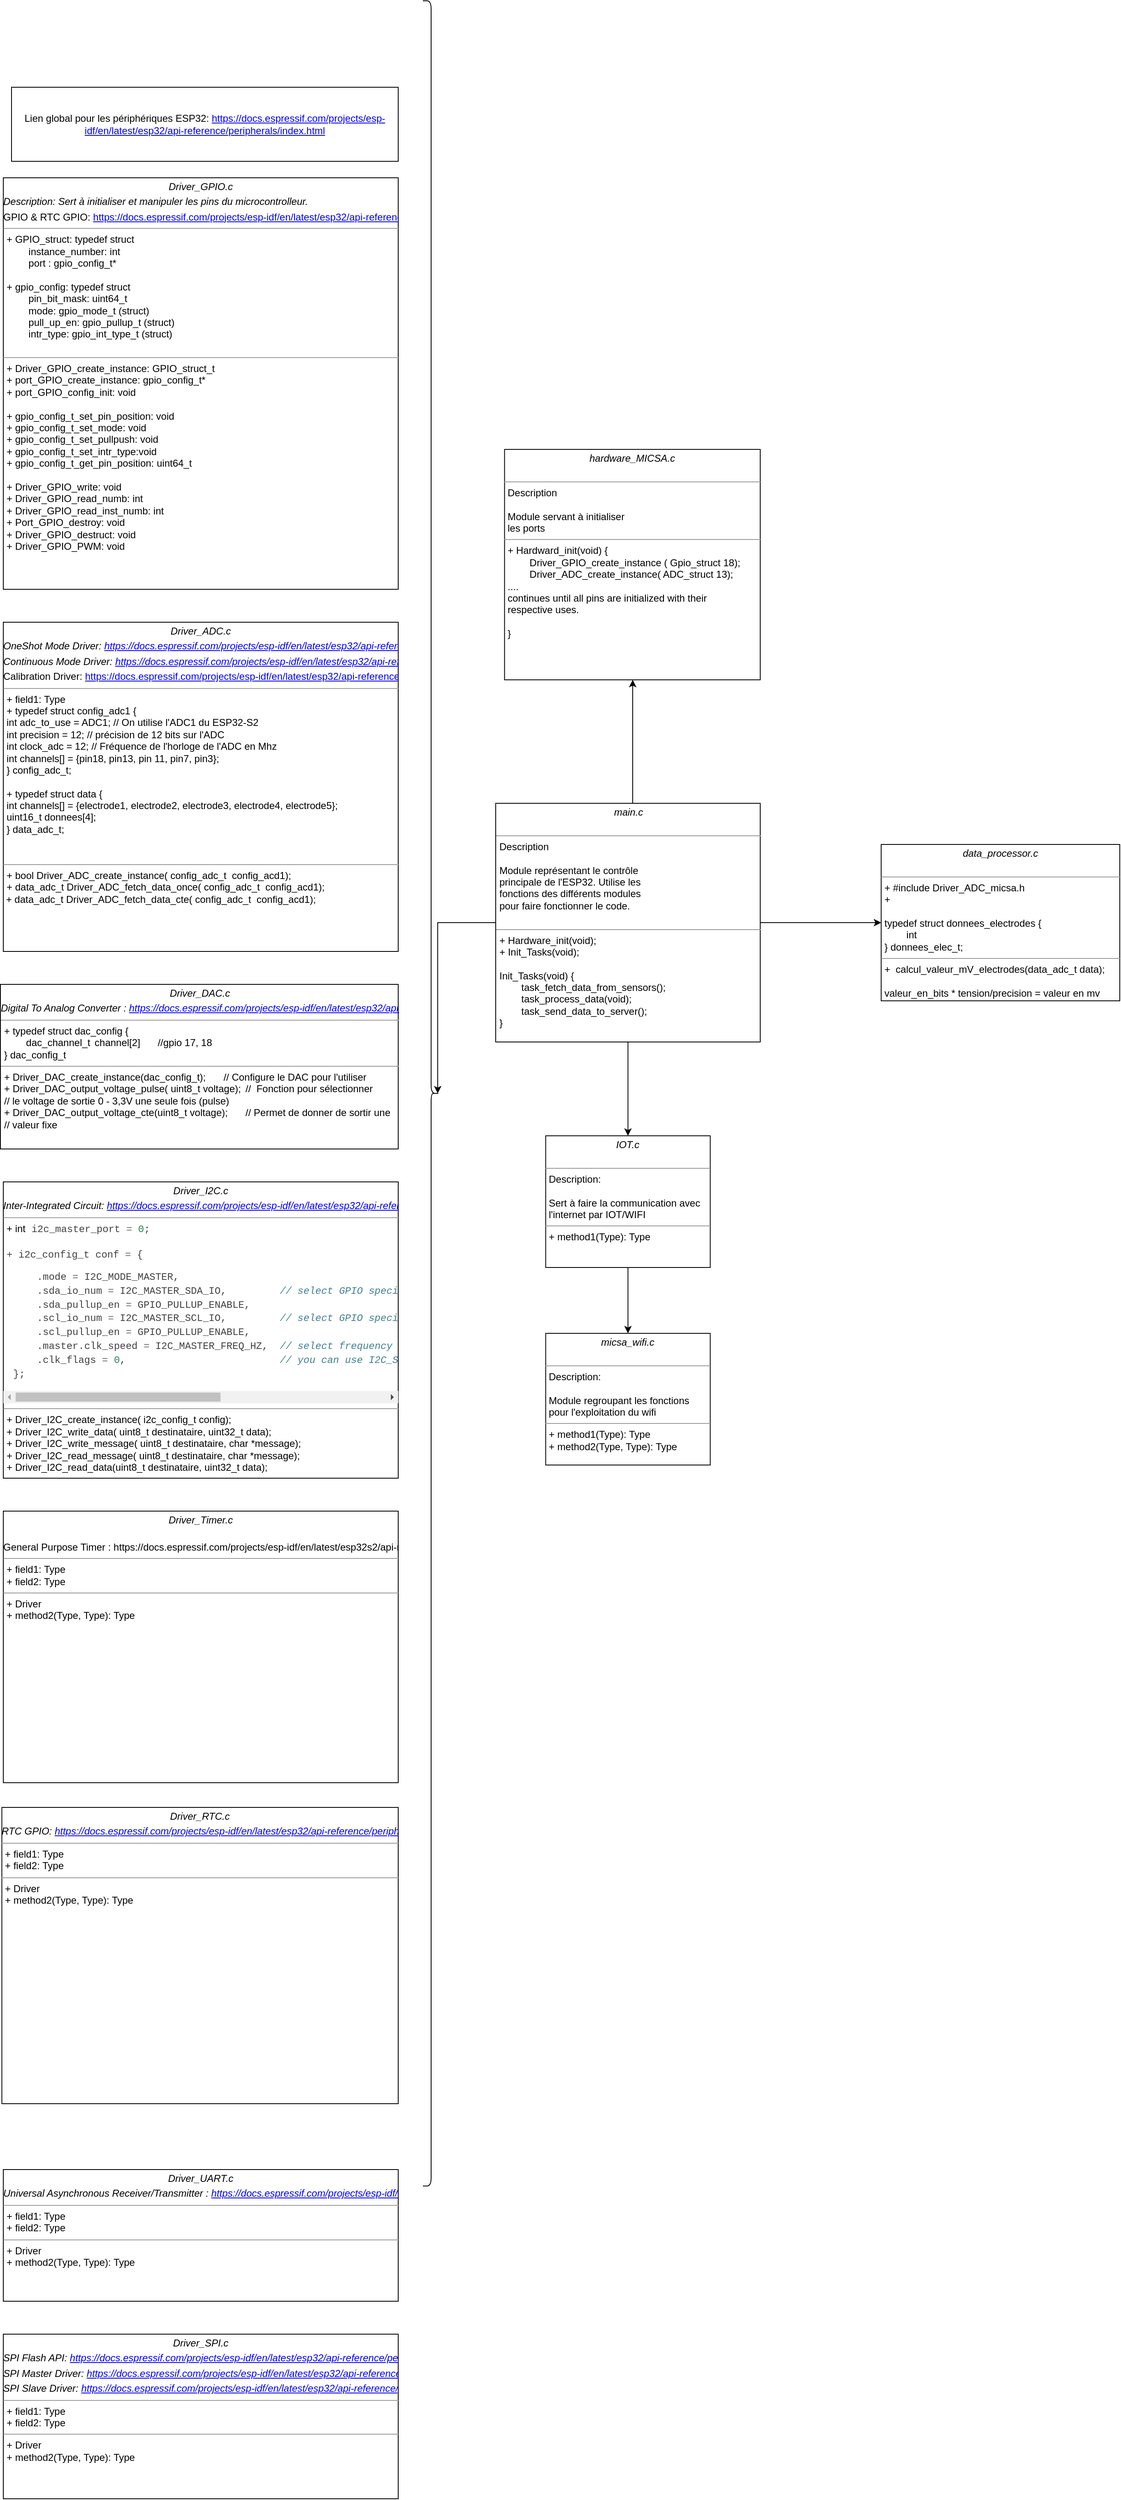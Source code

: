 <mxfile version="20.8.16" type="device"><diagram id="C5RBs43oDa-KdzZeNtuy" name="Page-1"><mxGraphModel dx="2261" dy="1969" grid="1" gridSize="10" guides="1" tooltips="1" connect="1" arrows="1" fold="1" page="1" pageScale="1" pageWidth="827" pageHeight="1169" math="0" shadow="0"><root><mxCell id="WIyWlLk6GJQsqaUBKTNV-0"/><mxCell id="WIyWlLk6GJQsqaUBKTNV-1" parent="WIyWlLk6GJQsqaUBKTNV-0"/><UserObject label="&lt;p style=&quot;margin:0px;margin-top:4px;text-align:center;&quot;&gt;&lt;i&gt;Driver_GPIO.c&lt;/i&gt;&lt;br&gt;&lt;/p&gt;&lt;p style=&quot;margin: 4px 0px 0px;&quot;&gt;&lt;i&gt;Description: Sert à initialiser et manipuler les pins du microcontrolleur.&lt;/i&gt;&lt;/p&gt;&lt;p style=&quot;margin: 4px 0px 0px;&quot;&gt;GPIO &amp;amp; RTC GPIO:&amp;nbsp;&lt;a href=&quot;https://docs.espressif.com/projects/esp-idf/en/latest/esp32/api-reference/peripherals/gpio.html&quot;&gt;https://docs.espressif.com/projects/esp-idf/en/latest/esp32/api-reference/peripherals/gpio.html&lt;/a&gt;&lt;/p&gt;&lt;hr size=&quot;1&quot;&gt;&lt;p style=&quot;margin:0px;margin-left:4px;&quot;&gt;+ GPIO_struct: typedef struct&lt;/p&gt;&lt;p style=&quot;margin:0px;margin-left:4px;&quot;&gt;&lt;span style=&quot;&quot;&gt;&#9;&lt;/span&gt;&lt;span style=&quot;&quot;&gt;&#9;&lt;/span&gt;&lt;span style=&quot;&quot;&gt;&#9;&lt;/span&gt;&lt;span style=&quot;white-space: pre;&quot;&gt;&#9;&lt;/span&gt;instance_number: int&lt;/p&gt;&lt;p style=&quot;margin:0px;margin-left:4px;&quot;&gt;&lt;span style=&quot;&quot;&gt;&#9;&lt;/span&gt;&lt;span style=&quot;&quot;&gt;&#9;&lt;/span&gt;&lt;span style=&quot;&quot;&gt;&#9;&lt;/span&gt;&lt;span style=&quot;white-space: pre;&quot;&gt;&#9;&lt;/span&gt;port : gpio_config_t*&amp;nbsp;&lt;/p&gt;&lt;p style=&quot;margin:0px;margin-left:4px;&quot;&gt;&lt;br&gt;+&amp;nbsp;gpio_config: typedef struct&lt;/p&gt;&lt;p style=&quot;margin:0px;margin-left:4px;&quot;&gt;&lt;span style=&quot;&quot;&gt;&#9;&lt;/span&gt;&lt;span style=&quot;white-space: pre;&quot;&gt;&#9;&lt;/span&gt;pin_bit_mask: uint64_t&lt;br&gt;&lt;/p&gt;&lt;p style=&quot;margin:0px;margin-left:4px;&quot;&gt;&lt;span style=&quot;&quot;&gt;&#9;&lt;/span&gt;&lt;span style=&quot;white-space: pre;&quot;&gt;&#9;&lt;/span&gt;mode: gpio_mode_t (struct)&lt;br&gt;&lt;/p&gt;&lt;p style=&quot;margin:0px;margin-left:4px;&quot;&gt;&lt;span style=&quot;&quot;&gt;&#9;&lt;/span&gt;&lt;span style=&quot;white-space: pre;&quot;&gt;&#9;&lt;/span&gt;pull_up_en: gpio_pullup_t (struct)&lt;br&gt;&lt;/p&gt;&lt;p style=&quot;margin:0px;margin-left:4px;&quot;&gt;&lt;span style=&quot;&quot;&gt;&#9;&lt;/span&gt;&lt;span style=&quot;white-space: pre;&quot;&gt;&#9;&lt;/span&gt;intr_type: gpio_int_type_t (struct)&lt;br&gt;&lt;/p&gt;&lt;p style=&quot;margin:0px;margin-left:4px;&quot;&gt;&lt;br&gt;&lt;/p&gt;&lt;hr size=&quot;1&quot;&gt;&lt;p style=&quot;margin:0px;margin-left:4px;&quot;&gt;+ Driver_GPIO_create_instance: GPIO_struct_t&lt;br&gt;+ port_GPIO_create_instance: gpio_config_t*&lt;/p&gt;&lt;p style=&quot;margin:0px;margin-left:4px;&quot;&gt;+ port_GPIO_config_init: void&lt;/p&gt;&lt;p style=&quot;margin:0px;margin-left:4px;&quot;&gt;&lt;br&gt;&lt;/p&gt;&lt;p style=&quot;margin:0px;margin-left:4px;&quot;&gt;+ gpio_config_t_set_pin_position: void&lt;/p&gt;&lt;p style=&quot;margin:0px;margin-left:4px;&quot;&gt;+ gpio_config_t_set_mode: void&lt;/p&gt;&lt;p style=&quot;margin:0px;margin-left:4px;&quot;&gt;+ gpio_config_t_set_pullpush: void&lt;/p&gt;&lt;p style=&quot;margin:0px;margin-left:4px;&quot;&gt;+ gpio_config_t_set_intr_type:void&lt;/p&gt;&lt;p style=&quot;margin:0px;margin-left:4px;&quot;&gt;+ gpio_config_t_get_pin_position: uint64_t&lt;/p&gt;&lt;p style=&quot;margin:0px;margin-left:4px;&quot;&gt;&lt;br&gt;&lt;/p&gt;&lt;p style=&quot;margin:0px;margin-left:4px;&quot;&gt;+ Driver_GPIO_write: void&lt;/p&gt;&lt;p style=&quot;margin:0px;margin-left:4px;&quot;&gt;+ Driver_GPIO_read_numb: int&lt;/p&gt;&lt;p style=&quot;margin:0px;margin-left:4px;&quot;&gt;+ Driver_GPIO_read_inst_numb: int&lt;/p&gt;&lt;p style=&quot;margin:0px;margin-left:4px;&quot;&gt;+ Port_GPIO_destroy: void&lt;/p&gt;&lt;p style=&quot;margin:0px;margin-left:4px;&quot;&gt;+ Driver_GPIO_destruct: void&lt;/p&gt;&lt;p style=&quot;margin:0px;margin-left:4px;&quot;&gt;+ Driver_GPIO_PWM: void&lt;/p&gt;&lt;p style=&quot;margin:0px;margin-left:4px;&quot;&gt;&lt;br&gt;&lt;/p&gt;&lt;p style=&quot;margin:0px;margin-left:4px;&quot;&gt;&lt;br&gt;&lt;/p&gt;" id="Onp2J6noqhHikgilrkkN-22"><mxCell style="verticalAlign=top;align=left;overflow=fill;fontSize=12;fontFamily=Helvetica;html=1;" parent="WIyWlLk6GJQsqaUBKTNV-1" vertex="1"><mxGeometry x="-240" y="-780" width="480" height="500" as="geometry"/></mxCell></UserObject><mxCell id="Onp2J6noqhHikgilrkkN-23" value="&lt;p style=&quot;margin:0px;margin-top:4px;text-align:center;&quot;&gt;&lt;i&gt;Driver_ADC.c&lt;/i&gt;&lt;/p&gt;&lt;p style=&quot;border-color: var(--border-color); margin: 4px 0px 0px;&quot;&gt;&lt;i style=&quot;border-color: var(--border-color);&quot;&gt;OneShot Mode Driver:&amp;nbsp;&lt;a style=&quot;border-color: var(--border-color);&quot; href=&quot;https://docs.espressif.com/projects/esp-idf/en/latest/esp32/api-reference/peripherals/adc_oneshot.html&quot;&gt;https://docs.espressif.com/projects/esp-idf/en/latest/esp32/api-reference/peripherals/adc_oneshot.html&lt;/a&gt;&amp;nbsp;&lt;/i&gt;&lt;/p&gt;&lt;p style=&quot;border-color: var(--border-color); margin: 4px 0px 0px;&quot;&gt;&lt;i style=&quot;border-color: var(--border-color);&quot;&gt;Continuous Mode Driver:&amp;nbsp;&lt;a style=&quot;border-color: var(--border-color);&quot; href=&quot;https://docs.espressif.com/projects/esp-idf/en/latest/esp32/api-reference/peripherals/adc_continuous.html&quot;&gt;https://docs.espressif.com/projects/esp-idf/en/latest/esp32/api-reference/peripherals/adc_continuous.html&lt;/a&gt;&lt;/i&gt;&lt;/p&gt;&lt;p style=&quot;border-color: var(--border-color); margin: 4px 0px 0px;&quot;&gt;Calibration Driver:&amp;nbsp;&lt;a style=&quot;border-color: var(--border-color);&quot; href=&quot;https://docs.espressif.com/projects/esp-idf/en/latest/esp32/api-reference/peripherals/adc_calibration.html&quot;&gt;https://docs.espressif.com/projects/esp-idf/en/latest/esp32/api-reference/peripherals/adc_calibration.html&lt;/a&gt;&lt;/p&gt;&lt;hr size=&quot;1&quot;&gt;&lt;p style=&quot;margin:0px;margin-left:4px;&quot;&gt;+ field1: Type&lt;br&gt;+ typedef struct config_adc1 {&lt;/p&gt;&lt;p style=&quot;margin:0px;margin-left:4px;&quot;&gt;&lt;span style=&quot;&quot;&gt;&#9;&lt;/span&gt;int adc_to_use = ADC1;&lt;span style=&quot;&quot;&gt;&#9;&lt;/span&gt;&lt;span style=&quot;&quot;&gt;&#9;&lt;/span&gt;// On utilise l'ADC1 du ESP32-S2&lt;br&gt;&lt;/p&gt;&lt;p style=&quot;margin:0px;margin-left:4px;&quot;&gt;&lt;span style=&quot;&quot;&gt;&#9;&lt;/span&gt;int precision = 12;&lt;span style=&quot;&quot;&gt;&#9;&lt;/span&gt;&lt;span style=&quot;&quot;&gt;&#9;&lt;/span&gt;&lt;span style=&quot;&quot;&gt;&#9;&lt;/span&gt;// précision de 12 bits sur l'ADC&lt;br&gt;&lt;/p&gt;&lt;p style=&quot;margin:0px;margin-left:4px;&quot;&gt;&lt;span style=&quot;&quot;&gt;&#9;&lt;/span&gt;int clock_adc = 12;&lt;span style=&quot;&quot;&gt;&#9;&lt;/span&gt;&lt;span style=&quot;&quot;&gt;&#9;&lt;/span&gt;&lt;span style=&quot;&quot;&gt;&#9;&lt;/span&gt;// Fréquence de l'horloge de l'ADC en Mhz&lt;br&gt;&lt;/p&gt;&lt;p style=&quot;margin:0px;margin-left:4px;&quot;&gt;&lt;span style=&quot;&quot;&gt;&#9;&lt;/span&gt;int channels[] = {pin18, pin13, pin 11, pin7, pin3};&lt;/p&gt;&lt;p style=&quot;margin:0px;margin-left:4px;&quot;&gt;} config_adc_t;&lt;/p&gt;&lt;p style=&quot;margin:0px;margin-left:4px;&quot;&gt;&lt;br&gt;&lt;/p&gt;&lt;p style=&quot;border-color: var(--border-color); margin: 0px 0px 0px 4px;&quot;&gt;+ typedef struct data {&lt;/p&gt;&lt;p style=&quot;border-color: var(--border-color); margin: 0px 0px 0px 4px;&quot;&gt;&lt;span style=&quot;&quot;&gt;&#9;&lt;/span&gt;int channels[] = {electrode1, electrode2, electrode3, electrode4, electrode5};&lt;br&gt;&lt;/p&gt;&lt;p style=&quot;border-color: var(--border-color); margin: 0px 0px 0px 4px;&quot;&gt;&lt;span style=&quot;&quot;&gt;&#9;&lt;/span&gt;uint16_t donnees[4];&amp;nbsp;&lt;br&gt;&lt;/p&gt;&lt;p style=&quot;border-color: var(--border-color); margin: 0px 0px 0px 4px;&quot;&gt;&lt;span style=&quot;border-color: var(--border-color);&quot;&gt;&lt;/span&gt;&lt;/p&gt;&lt;p style=&quot;border-color: var(--border-color); margin: 0px 0px 0px 4px;&quot;&gt;&lt;span style=&quot;border-color: var(--border-color);&quot;&gt;&lt;/span&gt;&lt;/p&gt;&lt;p style=&quot;border-color: var(--border-color); margin: 0px 0px 0px 4px;&quot;&gt;&lt;span style=&quot;border-color: var(--border-color);&quot;&gt;&lt;/span&gt;&lt;/p&gt;&lt;p style=&quot;border-color: var(--border-color); margin: 0px 0px 0px 4px;&quot;&gt;} data_adc_t;&lt;/p&gt;&lt;p style=&quot;margin:0px;margin-left:4px;&quot;&gt;&lt;br&gt;&lt;/p&gt;&lt;p style=&quot;margin:0px;margin-left:4px;&quot;&gt;&lt;br&gt;&lt;/p&gt;&lt;hr size=&quot;1&quot;&gt;&lt;p style=&quot;margin:0px;margin-left:4px;&quot;&gt;+ bool Driver_ADC_create_instance( config_adc_t&amp;nbsp; config_acd1);&lt;/p&gt;&lt;p style=&quot;margin:0px;margin-left:4px;&quot;&gt;+ data_adc_t Driver_ADC_fetch_data_once( config_adc_t&amp;nbsp; config_acd1);&lt;/p&gt;&amp;nbsp;+ data_adc_t Driver_ADC_fetch_data_cte( config_adc_t&amp;nbsp; config_acd1);&lt;br&gt;" style="verticalAlign=top;align=left;overflow=fill;fontSize=12;fontFamily=Helvetica;html=1;" parent="WIyWlLk6GJQsqaUBKTNV-1" vertex="1"><mxGeometry x="-240" y="-240" width="480" height="400" as="geometry"/></mxCell><mxCell id="Onp2J6noqhHikgilrkkN-32" style="edgeStyle=orthogonalEdgeStyle;rounded=0;orthogonalLoop=1;jettySize=auto;html=1;exitX=1;exitY=0.5;exitDx=0;exitDy=0;entryX=0;entryY=0.5;entryDx=0;entryDy=0;" parent="WIyWlLk6GJQsqaUBKTNV-1" source="Onp2J6noqhHikgilrkkN-24" target="Onp2J6noqhHikgilrkkN-28" edge="1"><mxGeometry relative="1" as="geometry"/></mxCell><mxCell id="Onp2J6noqhHikgilrkkN-33" style="edgeStyle=orthogonalEdgeStyle;rounded=0;orthogonalLoop=1;jettySize=auto;html=1;exitX=0;exitY=0.5;exitDx=0;exitDy=0;entryX=0.1;entryY=0.5;entryDx=0;entryDy=0;entryPerimeter=0;" parent="WIyWlLk6GJQsqaUBKTNV-1" source="Onp2J6noqhHikgilrkkN-24" target="Onp2J6noqhHikgilrkkN-34" edge="1"><mxGeometry relative="1" as="geometry"><mxPoint x="300" y="220.273" as="targetPoint"/><Array as="points"><mxPoint x="359" y="130"/><mxPoint x="360" y="130"/><mxPoint x="360" y="125"/></Array></mxGeometry></mxCell><mxCell id="Onp2J6noqhHikgilrkkN-35" style="edgeStyle=orthogonalEdgeStyle;rounded=0;orthogonalLoop=1;jettySize=auto;html=1;exitX=0.5;exitY=1;exitDx=0;exitDy=0;entryX=0.5;entryY=0;entryDx=0;entryDy=0;" parent="WIyWlLk6GJQsqaUBKTNV-1" source="Onp2J6noqhHikgilrkkN-24" target="Onp2J6noqhHikgilrkkN-25" edge="1"><mxGeometry relative="1" as="geometry"/></mxCell><mxCell id="59Ov_gLtdGoGor9P9tC_-2" style="edgeStyle=orthogonalEdgeStyle;rounded=0;orthogonalLoop=1;jettySize=auto;html=1;exitX=0.5;exitY=0;exitDx=0;exitDy=0;" parent="WIyWlLk6GJQsqaUBKTNV-1" source="Onp2J6noqhHikgilrkkN-24" target="Onp2J6noqhHikgilrkkN-27" edge="1"><mxGeometry relative="1" as="geometry"><Array as="points"><mxPoint x="525" y="-20"/></Array></mxGeometry></mxCell><mxCell id="Onp2J6noqhHikgilrkkN-24" value="&lt;p style=&quot;margin:0px;margin-top:4px;text-align:center;&quot;&gt;&lt;i&gt;main.c&lt;/i&gt;&lt;br&gt;&lt;br&gt;&lt;/p&gt;&lt;hr size=&quot;1&quot;&gt;&lt;p style=&quot;margin:0px;margin-left:4px;&quot;&gt;Description&lt;/p&gt;&lt;p style=&quot;margin:0px;margin-left:4px;&quot;&gt;&lt;br&gt;&lt;/p&gt;&lt;p style=&quot;margin:0px;margin-left:4px;&quot;&gt;Module représentant le contrôle&lt;/p&gt;&lt;p style=&quot;margin:0px;margin-left:4px;&quot;&gt;principale de l'ESP32. Utilise les&amp;nbsp;&lt;/p&gt;&lt;p style=&quot;margin:0px;margin-left:4px;&quot;&gt;fonctions des différents modules&lt;/p&gt;&lt;p style=&quot;margin:0px;margin-left:4px;&quot;&gt;pour faire fonctionner le code.&amp;nbsp;&lt;br&gt;&lt;br&gt;&lt;/p&gt;&lt;hr size=&quot;1&quot;&gt;&lt;p style=&quot;margin:0px;margin-left:4px;&quot;&gt;+ Hardware_init(void);&amp;nbsp;&lt;/p&gt;&lt;p style=&quot;margin:0px;margin-left:4px;&quot;&gt;+ Init_Tasks(void);&amp;nbsp;&lt;/p&gt;&lt;p style=&quot;margin:0px;margin-left:4px;&quot;&gt;&lt;br&gt;&lt;/p&gt;&lt;p style=&quot;margin:0px;margin-left:4px;&quot;&gt;Init_Tasks(void) {&lt;/p&gt;&lt;p style=&quot;margin:0px;margin-left:4px;&quot;&gt;&lt;span style=&quot;white-space: pre;&quot;&gt;&#9;&lt;/span&gt;task_fetch_data_from_sensors();&lt;br&gt;&lt;/p&gt;&lt;p style=&quot;margin:0px;margin-left:4px;&quot;&gt;&lt;span style=&quot;white-space: pre;&quot;&gt;&#9;&lt;/span&gt;task_process_data(void);&lt;br&gt;&lt;/p&gt;&lt;p style=&quot;margin:0px;margin-left:4px;&quot;&gt;&lt;span style=&quot;white-space: pre;&quot;&gt;&#9;&lt;/span&gt;task_send_data_to_server();&amp;nbsp;&lt;/p&gt;&lt;p style=&quot;margin:0px;margin-left:4px;&quot;&gt;}&lt;/p&gt;&lt;p style=&quot;margin:0px;margin-left:4px;&quot;&gt;&lt;br&gt;&lt;/p&gt;&lt;p style=&quot;margin:0px;margin-left:4px;&quot;&gt;&lt;br&gt;&lt;/p&gt;&lt;p style=&quot;margin:0px;margin-left:4px;&quot;&gt;&lt;br&gt;&lt;/p&gt;&lt;p style=&quot;margin:0px;margin-left:4px;&quot;&gt;&lt;br&gt;&lt;/p&gt;" style="verticalAlign=top;align=left;overflow=fill;fontSize=12;fontFamily=Helvetica;html=1;" parent="WIyWlLk6GJQsqaUBKTNV-1" vertex="1"><mxGeometry x="358.5" y="-20" width="321.5" height="290" as="geometry"/></mxCell><mxCell id="Onp2J6noqhHikgilrkkN-37" style="edgeStyle=orthogonalEdgeStyle;rounded=0;orthogonalLoop=1;jettySize=auto;html=1;exitX=0.5;exitY=1;exitDx=0;exitDy=0;entryX=0.5;entryY=0;entryDx=0;entryDy=0;" parent="WIyWlLk6GJQsqaUBKTNV-1" source="Onp2J6noqhHikgilrkkN-25" target="Onp2J6noqhHikgilrkkN-36" edge="1"><mxGeometry relative="1" as="geometry"/></mxCell><mxCell id="Onp2J6noqhHikgilrkkN-25" value="&lt;p style=&quot;margin:0px;margin-top:4px;text-align:center;&quot;&gt;&lt;i&gt;IOT.c&lt;/i&gt;&lt;br&gt;&lt;br&gt;&lt;/p&gt;&lt;hr size=&quot;1&quot;&gt;&lt;p style=&quot;margin:0px;margin-left:4px;&quot;&gt;Description:&lt;/p&gt;&lt;p style=&quot;margin:0px;margin-left:4px;&quot;&gt;&lt;br&gt;&lt;/p&gt;&lt;p style=&quot;margin:0px;margin-left:4px;&quot;&gt;Sert à faire la communication avec&lt;/p&gt;&lt;p style=&quot;margin:0px;margin-left:4px;&quot;&gt;l'internet par IOT/WIFI&lt;/p&gt;&lt;hr size=&quot;1&quot;&gt;&lt;p style=&quot;margin:0px;margin-left:4px;&quot;&gt;+ method1(Type): Type&lt;br&gt;&lt;/p&gt;" style="verticalAlign=top;align=left;overflow=fill;fontSize=12;fontFamily=Helvetica;html=1;" parent="WIyWlLk6GJQsqaUBKTNV-1" vertex="1"><mxGeometry x="419.25" y="384" width="200" height="160" as="geometry"/></mxCell><mxCell id="Onp2J6noqhHikgilrkkN-27" value="&lt;p style=&quot;margin:0px;margin-top:4px;text-align:center;&quot;&gt;&lt;i&gt;hardware_MICSA.c&lt;/i&gt;&lt;br&gt;&lt;br&gt;&lt;/p&gt;&lt;hr size=&quot;1&quot;&gt;&lt;p style=&quot;margin:0px;margin-left:4px;&quot;&gt;Description&lt;br&gt;&lt;br&gt;&lt;/p&gt;&lt;p style=&quot;margin:0px;margin-left:4px;&quot;&gt;Module servant à initialiser&amp;nbsp;&lt;/p&gt;&lt;p style=&quot;margin:0px;margin-left:4px;&quot;&gt;les ports&lt;/p&gt;&lt;hr size=&quot;1&quot;&gt;&lt;p style=&quot;margin:0px;margin-left:4px;&quot;&gt;+ Hardward_init(void) {&lt;/p&gt;&lt;p style=&quot;margin:0px;margin-left:4px;&quot;&gt;&lt;span style=&quot;white-space: pre;&quot;&gt;&#9;&lt;/span&gt;Driver_GPIO_create_instance ( Gpio_struct 18);&lt;br&gt;&lt;/p&gt;&lt;p style=&quot;margin:0px;margin-left:4px;&quot;&gt;&lt;span style=&quot;white-space: pre;&quot;&gt;&#9;&lt;/span&gt;Driver_ADC_create_instance( ADC_struct 13);&lt;br&gt;&lt;/p&gt;&lt;p style=&quot;margin:0px;margin-left:4px;&quot;&gt;....&lt;/p&gt;&lt;p style=&quot;margin:0px;margin-left:4px;&quot;&gt;continues until all pins are initialized with their&amp;nbsp;&lt;/p&gt;&lt;p style=&quot;margin:0px;margin-left:4px;&quot;&gt;respective uses.&lt;/p&gt;&lt;p style=&quot;margin:0px;margin-left:4px;&quot;&gt;&lt;br&gt;&lt;/p&gt;&lt;p style=&quot;margin:0px;margin-left:4px;&quot;&gt;}&lt;/p&gt;&lt;p style=&quot;margin:0px;margin-left:4px;&quot;&gt;&lt;br&gt;&lt;br&gt;&lt;/p&gt;" style="verticalAlign=top;align=left;overflow=fill;fontSize=12;fontFamily=Helvetica;html=1;" parent="WIyWlLk6GJQsqaUBKTNV-1" vertex="1"><mxGeometry x="369.25" y="-450" width="310.75" height="280" as="geometry"/></mxCell><mxCell id="Onp2J6noqhHikgilrkkN-28" value="&lt;p style=&quot;margin:0px;margin-top:4px;text-align:center;&quot;&gt;&lt;i&gt;data_processor.c&lt;/i&gt;&lt;br&gt;&lt;br&gt;&lt;/p&gt;&lt;hr size=&quot;1&quot;&gt;&lt;p style=&quot;margin:0px;margin-left:4px;&quot;&gt;+ #include Driver_ADC_micsa.h&amp;nbsp;&lt;br&gt;+&amp;nbsp;&lt;/p&gt;&lt;p style=&quot;margin:0px;margin-left:4px;&quot;&gt;&lt;br&gt;&lt;/p&gt;&lt;p style=&quot;margin:0px;margin-left:4px;&quot;&gt;typedef struct donnees_electrodes {&lt;/p&gt;&lt;p style=&quot;margin:0px;margin-left:4px;&quot;&gt;&lt;span style=&quot;white-space: pre;&quot;&gt;&#9;&lt;/span&gt;int&amp;nbsp;&lt;br&gt;&lt;/p&gt;&lt;p style=&quot;margin:0px;margin-left:4px;&quot;&gt;} donnees_elec_t;&lt;/p&gt;&lt;hr size=&quot;1&quot;&gt;&lt;p style=&quot;margin:0px;margin-left:4px;&quot;&gt;+&amp;nbsp; calcul_valeur_mV_electrodes(data_adc_t data);&lt;br&gt;&lt;/p&gt;&lt;p style=&quot;margin:0px;margin-left:4px;&quot;&gt;&lt;br&gt;&lt;/p&gt;&lt;p style=&quot;margin:0px;margin-left:4px;&quot;&gt;valeur_en_bits * tension/precision = valeur en mv&lt;/p&gt;&lt;p style=&quot;margin:0px;margin-left:4px;&quot;&gt;&lt;br&gt;&lt;/p&gt;&lt;p style=&quot;margin:0px;margin-left:4px;&quot;&gt;+ calcul_FFT_electrodes( )&lt;/p&gt;" style="verticalAlign=top;align=left;overflow=fill;fontSize=12;fontFamily=Helvetica;html=1;" parent="WIyWlLk6GJQsqaUBKTNV-1" vertex="1"><mxGeometry x="827" y="30" width="290" height="190" as="geometry"/></mxCell><mxCell id="Onp2J6noqhHikgilrkkN-34" value="" style="shape=curlyBracket;whiteSpace=wrap;html=1;rounded=1;flipH=1;labelPosition=right;verticalLabelPosition=middle;align=left;verticalAlign=middle;" parent="WIyWlLk6GJQsqaUBKTNV-1" vertex="1"><mxGeometry x="270" y="-995" width="20" height="2655" as="geometry"/></mxCell><mxCell id="Onp2J6noqhHikgilrkkN-36" value="&lt;p style=&quot;margin:0px;margin-top:4px;text-align:center;&quot;&gt;&lt;i&gt;micsa_wifi.c&lt;/i&gt;&lt;br&gt;&lt;br&gt;&lt;/p&gt;&lt;hr size=&quot;1&quot;&gt;&lt;p style=&quot;margin:0px;margin-left:4px;&quot;&gt;Description:&lt;/p&gt;&lt;p style=&quot;margin:0px;margin-left:4px;&quot;&gt;&lt;br&gt;&lt;/p&gt;&lt;p style=&quot;margin:0px;margin-left:4px;&quot;&gt;Module regroupant les fonctions&lt;/p&gt;&lt;p style=&quot;margin:0px;margin-left:4px;&quot;&gt;pour l'exploitation du wifi&lt;/p&gt;&lt;hr size=&quot;1&quot;&gt;&lt;p style=&quot;margin:0px;margin-left:4px;&quot;&gt;+ method1(Type): Type&lt;br&gt;+ method2(Type, Type): Type&lt;/p&gt;" style="verticalAlign=top;align=left;overflow=fill;fontSize=12;fontFamily=Helvetica;html=1;" parent="WIyWlLk6GJQsqaUBKTNV-1" vertex="1"><mxGeometry x="419.25" y="624" width="200" height="160" as="geometry"/></mxCell><UserObject label="&lt;p style=&quot;margin:0px;margin-top:4px;text-align:center;&quot;&gt;&lt;i&gt;Driver_DAC.c&lt;/i&gt;&lt;/p&gt;&lt;p style=&quot;margin: 4px 0px 0px;&quot;&gt;&lt;i&gt;Digital To Analog Converter :&amp;nbsp;&lt;a href=&quot;https://docs.espressif.com/projects/esp-idf/en/latest/esp32/api-reference/peripherals/dac.html&quot;&gt;https://docs.espressif.com/projects/esp-idf/en/latest/esp32/api-reference/peripherals/dac.html&lt;/a&gt;&lt;/i&gt;&lt;br&gt;&lt;/p&gt;&lt;hr size=&quot;1&quot;&gt;&lt;p style=&quot;margin:0px;margin-left:4px;&quot;&gt;+ typedef struct dac_config {&lt;/p&gt;&lt;p style=&quot;margin:0px;margin-left:4px;&quot;&gt;&lt;span style=&quot;white-space: pre;&quot;&gt;&#9;&lt;/span&gt;dac_channel_t&lt;span style=&quot;white-space: pre;&quot;&gt;&#9;&lt;/span&gt;&amp;nbsp;channel[2]&lt;span style=&quot;white-space: pre;&quot;&gt;&#9;&lt;/span&gt;//gpio 17, 18&lt;/p&gt;&lt;p style=&quot;margin:0px;margin-left:4px;&quot;&gt;&lt;span style=&quot;background-color: initial;&quot;&gt;} dac_config_t&lt;/span&gt;&lt;/p&gt;&lt;hr size=&quot;1&quot;&gt;&lt;p style=&quot;margin:0px;margin-left:4px;&quot;&gt;+ Driver_DAC_create_instance(dac_config_t);&lt;span style=&quot;white-space: pre;&quot;&gt;&#9;&lt;/span&gt;// Configure le DAC pour l'utiliser&amp;nbsp;&lt;/p&gt;&lt;p style=&quot;margin:0px;margin-left:4px;&quot;&gt;+ Driver_DAC_output_voltage_pulse( uint8_t voltage);&lt;span style=&quot;white-space: pre;&quot;&gt;&#9;&lt;/span&gt;//&amp;nbsp; Fonction pour sélectionner&amp;nbsp;&lt;/p&gt;&lt;p style=&quot;margin:0px;margin-left:4px;&quot;&gt;// le voltage de sortie 0 - 3,3V une seule fois (pulse)&lt;/p&gt;&lt;p style=&quot;margin:0px;margin-left:4px;&quot;&gt;+ Driver_DAC_output_voltage_cte(uint8_t voltage);&lt;span style=&quot;white-space: pre;&quot;&gt;&#9;&lt;/span&gt;// Permet de donner de sortir une&amp;nbsp;&lt;/p&gt;&lt;p style=&quot;margin:0px;margin-left:4px;&quot;&gt;// valeur fixe&lt;/p&gt;&lt;p style=&quot;margin:0px;margin-left:4px;&quot;&gt;&lt;br&gt;&lt;/p&gt;" id="xp8tT3AvDQPZdRyThpLz-1"><mxCell style="verticalAlign=top;align=left;overflow=fill;fontSize=12;fontFamily=Helvetica;html=1;" parent="WIyWlLk6GJQsqaUBKTNV-1" vertex="1"><mxGeometry x="-243.5" y="200" width="483.5" height="200" as="geometry"/></mxCell></UserObject><UserObject label="&lt;p style=&quot;margin:0px;margin-top:4px;text-align:center;&quot;&gt;&lt;i&gt;Driver_I2C.c&lt;/i&gt;&lt;/p&gt;&lt;p style=&quot;margin: 4px 0px 0px;&quot;&gt;&lt;i&gt;Inter-Integrated Circuit:&amp;nbsp;&lt;a href=&quot;https://docs.espressif.com/projects/esp-idf/en/latest/esp32/api-reference/peripherals/i2c.html&quot;&gt;https://docs.espressif.com/projects/esp-idf/en/latest/esp32/api-reference/peripherals/i2c.html&lt;/a&gt;&lt;/i&gt;&lt;/p&gt;&lt;hr size=&quot;1&quot;&gt;&lt;p style=&quot;margin:0px;margin-left:4px;&quot;&gt;+&amp;nbsp;int&lt;span style=&quot;font-family: SFMono-Regular, Menlo, Monaco, Consolas, &amp;quot;Liberation Mono&amp;quot;, &amp;quot;Courier New&amp;quot;, Courier, monospace; background-color: initial; box-sizing: border-box; color: rgb(187, 187, 187);&quot; class=&quot;w&quot;&gt; &lt;/span&gt;&lt;span style=&quot;color: rgb(64, 64, 64); font-family: SFMono-Regular, Menlo, Monaco, Consolas, &amp;quot;Liberation Mono&amp;quot;, &amp;quot;Courier New&amp;quot;, Courier, monospace; background-color: initial; box-sizing: border-box;&quot; class=&quot;n&quot;&gt;i2c_master_port&lt;/span&gt;&lt;span style=&quot;font-family: SFMono-Regular, Menlo, Monaco, Consolas, &amp;quot;Liberation Mono&amp;quot;, &amp;quot;Courier New&amp;quot;, Courier, monospace; background-color: initial; box-sizing: border-box; color: rgb(187, 187, 187);&quot; class=&quot;w&quot;&gt; &lt;/span&gt;&lt;span style=&quot;font-family: SFMono-Regular, Menlo, Monaco, Consolas, &amp;quot;Liberation Mono&amp;quot;, &amp;quot;Courier New&amp;quot;, Courier, monospace; background-color: initial; box-sizing: border-box; color: rgb(102, 102, 102);&quot; class=&quot;o&quot;&gt;=&lt;/span&gt;&lt;span style=&quot;font-family: SFMono-Regular, Menlo, Monaco, Consolas, &amp;quot;Liberation Mono&amp;quot;, &amp;quot;Courier New&amp;quot;, Courier, monospace; background-color: initial; box-sizing: border-box; color: rgb(187, 187, 187);&quot; class=&quot;w&quot;&gt; &lt;/span&gt;&lt;span style=&quot;font-family: SFMono-Regular, Menlo, Monaco, Consolas, &amp;quot;Liberation Mono&amp;quot;, &amp;quot;Courier New&amp;quot;, Courier, monospace; background-color: initial; box-sizing: border-box; color: rgb(32, 128, 80);&quot; class=&quot;mi&quot;&gt;0&lt;/span&gt;&lt;span style=&quot;color: rgb(64, 64, 64); font-family: SFMono-Regular, Menlo, Monaco, Consolas, &amp;quot;Liberation Mono&amp;quot;, &amp;quot;Courier New&amp;quot;, Courier, monospace; background-color: initial; box-sizing: border-box;&quot; class=&quot;p&quot;&gt;;&lt;/span&gt;&lt;/p&gt;&lt;p style=&quot;margin:0px;margin-left:4px;&quot;&gt;&lt;span style=&quot;color: rgb(64, 64, 64); font-family: SFMono-Regular, Menlo, Monaco, Consolas, &amp;quot;Liberation Mono&amp;quot;, &amp;quot;Courier New&amp;quot;, Courier, monospace; background-color: initial; box-sizing: border-box;&quot; class=&quot;p&quot;&gt;&lt;br&gt;&lt;/span&gt;&lt;/p&gt;&lt;p style=&quot;margin:0px;margin-left:4px;&quot;&gt;&lt;span style=&quot;color: rgb(64, 64, 64); font-family: SFMono-Regular, Menlo, Monaco, Consolas, &amp;quot;Liberation Mono&amp;quot;, &amp;quot;Courier New&amp;quot;, Courier, monospace; background-color: initial; box-sizing: border-box;&quot; class=&quot;p&quot;&gt;+&amp;nbsp;&lt;/span&gt;&lt;span style=&quot;background-color: initial; color: rgb(64, 64, 64); font-family: SFMono-Regular, Menlo, Monaco, Consolas, &amp;quot;Liberation Mono&amp;quot;, &amp;quot;Courier New&amp;quot;, Courier, monospace; box-sizing: border-box;&quot; class=&quot;n&quot;&gt;i2c_config_t&lt;/span&gt;&lt;span style=&quot;background-color: initial; font-family: SFMono-Regular, Menlo, Monaco, Consolas, &amp;quot;Liberation Mono&amp;quot;, &amp;quot;Courier New&amp;quot;, Courier, monospace; box-sizing: border-box; color: rgb(187, 187, 187);&quot; class=&quot;w&quot;&gt; &lt;/span&gt;&lt;span style=&quot;background-color: initial; color: rgb(64, 64, 64); font-family: SFMono-Regular, Menlo, Monaco, Consolas, &amp;quot;Liberation Mono&amp;quot;, &amp;quot;Courier New&amp;quot;, Courier, monospace; box-sizing: border-box;&quot; class=&quot;n&quot;&gt;conf&lt;/span&gt;&lt;span style=&quot;background-color: initial; font-family: SFMono-Regular, Menlo, Monaco, Consolas, &amp;quot;Liberation Mono&amp;quot;, &amp;quot;Courier New&amp;quot;, Courier, monospace; box-sizing: border-box; color: rgb(187, 187, 187);&quot; class=&quot;w&quot;&gt; &lt;/span&gt;&lt;span style=&quot;background-color: initial; font-family: SFMono-Regular, Menlo, Monaco, Consolas, &amp;quot;Liberation Mono&amp;quot;, &amp;quot;Courier New&amp;quot;, Courier, monospace; box-sizing: border-box; color: rgb(102, 102, 102);&quot; class=&quot;o&quot;&gt;=&lt;/span&gt;&lt;span style=&quot;background-color: initial; font-family: SFMono-Regular, Menlo, Monaco, Consolas, &amp;quot;Liberation Mono&amp;quot;, &amp;quot;Courier New&amp;quot;, Courier, monospace; box-sizing: border-box; color: rgb(187, 187, 187);&quot; class=&quot;w&quot;&gt; &lt;/span&gt;&lt;span style=&quot;background-color: initial; color: rgb(64, 64, 64); font-family: SFMono-Regular, Menlo, Monaco, Consolas, &amp;quot;Liberation Mono&amp;quot;, &amp;quot;Courier New&amp;quot;, Courier, monospace; box-sizing: border-box;&quot; class=&quot;p&quot;&gt;{&lt;/span&gt;&lt;/p&gt;&lt;pre style=&quot;box-sizing: border-box; line-height: 1.4; font-family: SFMono-Regular, Menlo, Monaco, Consolas, &amp;quot;Liberation Mono&amp;quot;, &amp;quot;Courier New&amp;quot;, Courier, monospace; margin-top: 0px; margin-bottom: 0px; padding: 12px; overflow: auto; color: rgb(64, 64, 64);&quot; id=&quot;codecell0&quot;&gt;&lt;span style=&quot;box-sizing: border-box; color: rgb(187, 187, 187);&quot; class=&quot;w&quot;&gt;    &lt;/span&gt;&lt;span style=&quot;box-sizing: border-box;&quot; class=&quot;p&quot;&gt;.&lt;/span&gt;&lt;span style=&quot;box-sizing: border-box;&quot; class=&quot;n&quot;&gt;mode&lt;/span&gt;&lt;span style=&quot;box-sizing: border-box; color: rgb(187, 187, 187);&quot; class=&quot;w&quot;&gt; &lt;/span&gt;&lt;span style=&quot;box-sizing: border-box; color: rgb(102, 102, 102);&quot; class=&quot;o&quot;&gt;=&lt;/span&gt;&lt;span style=&quot;box-sizing: border-box; color: rgb(187, 187, 187);&quot; class=&quot;w&quot;&gt; &lt;/span&gt;&lt;span style=&quot;box-sizing: border-box;&quot; class=&quot;n&quot;&gt;I2C_MODE_MASTER&lt;/span&gt;&lt;span style=&quot;box-sizing: border-box;&quot; class=&quot;p&quot;&gt;,&lt;/span&gt;&lt;span style=&quot;box-sizing: border-box; color: rgb(187, 187, 187);&quot; class=&quot;w&quot;&gt;&lt;/span&gt;&lt;br&gt;&lt;span style=&quot;box-sizing: border-box; color: rgb(187, 187, 187);&quot; class=&quot;w&quot;&gt;    &lt;/span&gt;&lt;span style=&quot;box-sizing: border-box;&quot; class=&quot;p&quot;&gt;.&lt;/span&gt;&lt;span style=&quot;box-sizing: border-box;&quot; class=&quot;n&quot;&gt;sda_io_num&lt;/span&gt;&lt;span style=&quot;box-sizing: border-box; color: rgb(187, 187, 187);&quot; class=&quot;w&quot;&gt; &lt;/span&gt;&lt;span style=&quot;box-sizing: border-box; color: rgb(102, 102, 102);&quot; class=&quot;o&quot;&gt;=&lt;/span&gt;&lt;span style=&quot;box-sizing: border-box; color: rgb(187, 187, 187);&quot; class=&quot;w&quot;&gt; &lt;/span&gt;&lt;span style=&quot;box-sizing: border-box;&quot; class=&quot;n&quot;&gt;I2C_MASTER_SDA_IO&lt;/span&gt;&lt;span style=&quot;box-sizing: border-box;&quot; class=&quot;p&quot;&gt;,&lt;/span&gt;&lt;span style=&quot;box-sizing: border-box; color: rgb(187, 187, 187);&quot; class=&quot;w&quot;&gt;         &lt;/span&gt;&lt;span style=&quot;box-sizing: border-box; color: rgb(64, 128, 144); font-style: italic;&quot; class=&quot;c1&quot;&gt;// select GPIO specific to your project&lt;/span&gt;&lt;br&gt;&lt;span style=&quot;box-sizing: border-box; color: rgb(187, 187, 187);&quot; class=&quot;w&quot;&gt;    &lt;/span&gt;&lt;span style=&quot;box-sizing: border-box;&quot; class=&quot;p&quot;&gt;.&lt;/span&gt;&lt;span style=&quot;box-sizing: border-box;&quot; class=&quot;n&quot;&gt;sda_pullup_en&lt;/span&gt;&lt;span style=&quot;box-sizing: border-box; color: rgb(187, 187, 187);&quot; class=&quot;w&quot;&gt; &lt;/span&gt;&lt;span style=&quot;box-sizing: border-box; color: rgb(102, 102, 102);&quot; class=&quot;o&quot;&gt;=&lt;/span&gt;&lt;span style=&quot;box-sizing: border-box; color: rgb(187, 187, 187);&quot; class=&quot;w&quot;&gt; &lt;/span&gt;&lt;span style=&quot;box-sizing: border-box;&quot; class=&quot;n&quot;&gt;GPIO_PULLUP_ENABLE&lt;/span&gt;&lt;span style=&quot;box-sizing: border-box;&quot; class=&quot;p&quot;&gt;,&lt;/span&gt;&lt;span style=&quot;box-sizing: border-box; color: rgb(187, 187, 187);&quot; class=&quot;w&quot;&gt;&lt;/span&gt;&lt;br&gt;&lt;span style=&quot;box-sizing: border-box; color: rgb(187, 187, 187);&quot; class=&quot;w&quot;&gt;    &lt;/span&gt;&lt;span style=&quot;box-sizing: border-box;&quot; class=&quot;p&quot;&gt;.&lt;/span&gt;&lt;span style=&quot;box-sizing: border-box;&quot; class=&quot;n&quot;&gt;scl_io_num&lt;/span&gt;&lt;span style=&quot;box-sizing: border-box; color: rgb(187, 187, 187);&quot; class=&quot;w&quot;&gt; &lt;/span&gt;&lt;span style=&quot;box-sizing: border-box; color: rgb(102, 102, 102);&quot; class=&quot;o&quot;&gt;=&lt;/span&gt;&lt;span style=&quot;box-sizing: border-box; color: rgb(187, 187, 187);&quot; class=&quot;w&quot;&gt; &lt;/span&gt;&lt;span style=&quot;box-sizing: border-box;&quot; class=&quot;n&quot;&gt;I2C_MASTER_SCL_IO&lt;/span&gt;&lt;span style=&quot;box-sizing: border-box;&quot; class=&quot;p&quot;&gt;,&lt;/span&gt;&lt;span style=&quot;box-sizing: border-box; color: rgb(187, 187, 187);&quot; class=&quot;w&quot;&gt;         &lt;/span&gt;&lt;span style=&quot;box-sizing: border-box; color: rgb(64, 128, 144); font-style: italic;&quot; class=&quot;c1&quot;&gt;// select GPIO specific to your project&lt;/span&gt;&lt;br&gt;&lt;span style=&quot;box-sizing: border-box; color: rgb(187, 187, 187);&quot; class=&quot;w&quot;&gt;    &lt;/span&gt;&lt;span style=&quot;box-sizing: border-box;&quot; class=&quot;p&quot;&gt;.&lt;/span&gt;&lt;span style=&quot;box-sizing: border-box;&quot; class=&quot;n&quot;&gt;scl_pullup_en&lt;/span&gt;&lt;span style=&quot;box-sizing: border-box; color: rgb(187, 187, 187);&quot; class=&quot;w&quot;&gt; &lt;/span&gt;&lt;span style=&quot;box-sizing: border-box; color: rgb(102, 102, 102);&quot; class=&quot;o&quot;&gt;=&lt;/span&gt;&lt;span style=&quot;box-sizing: border-box; color: rgb(187, 187, 187);&quot; class=&quot;w&quot;&gt; &lt;/span&gt;&lt;span style=&quot;box-sizing: border-box;&quot; class=&quot;n&quot;&gt;GPIO_PULLUP_ENABLE&lt;/span&gt;&lt;span style=&quot;box-sizing: border-box;&quot; class=&quot;p&quot;&gt;,&lt;/span&gt;&lt;span style=&quot;box-sizing: border-box; color: rgb(187, 187, 187);&quot; class=&quot;w&quot;&gt;&lt;/span&gt;&lt;br&gt;&lt;span style=&quot;box-sizing: border-box; color: rgb(187, 187, 187);&quot; class=&quot;w&quot;&gt;    &lt;/span&gt;&lt;span style=&quot;box-sizing: border-box;&quot; class=&quot;p&quot;&gt;.&lt;/span&gt;&lt;span style=&quot;box-sizing: border-box;&quot; class=&quot;n&quot;&gt;master&lt;/span&gt;&lt;span style=&quot;box-sizing: border-box;&quot; class=&quot;p&quot;&gt;.&lt;/span&gt;&lt;span style=&quot;box-sizing: border-box;&quot; class=&quot;n&quot;&gt;clk_speed&lt;/span&gt;&lt;span style=&quot;box-sizing: border-box; color: rgb(187, 187, 187);&quot; class=&quot;w&quot;&gt; &lt;/span&gt;&lt;span style=&quot;box-sizing: border-box; color: rgb(102, 102, 102);&quot; class=&quot;o&quot;&gt;=&lt;/span&gt;&lt;span style=&quot;box-sizing: border-box; color: rgb(187, 187, 187);&quot; class=&quot;w&quot;&gt; &lt;/span&gt;&lt;span style=&quot;box-sizing: border-box;&quot; class=&quot;n&quot;&gt;I2C_MASTER_FREQ_HZ&lt;/span&gt;&lt;span style=&quot;box-sizing: border-box;&quot; class=&quot;p&quot;&gt;,&lt;/span&gt;&lt;span style=&quot;box-sizing: border-box; color: rgb(187, 187, 187);&quot; class=&quot;w&quot;&gt;  &lt;/span&gt;&lt;span style=&quot;box-sizing: border-box; color: rgb(64, 128, 144); font-style: italic;&quot; class=&quot;c1&quot;&gt;// select frequency specific to your project&lt;/span&gt;&lt;br&gt;&lt;span style=&quot;box-sizing: border-box; color: rgb(187, 187, 187);&quot; class=&quot;w&quot;&gt;    &lt;/span&gt;&lt;span style=&quot;box-sizing: border-box;&quot; class=&quot;p&quot;&gt;.&lt;/span&gt;&lt;span style=&quot;box-sizing: border-box;&quot; class=&quot;n&quot;&gt;clk_flags&lt;/span&gt;&lt;span style=&quot;box-sizing: border-box; color: rgb(187, 187, 187);&quot; class=&quot;w&quot;&gt; &lt;/span&gt;&lt;span style=&quot;box-sizing: border-box; color: rgb(102, 102, 102);&quot; class=&quot;o&quot;&gt;=&lt;/span&gt;&lt;span style=&quot;box-sizing: border-box; color: rgb(187, 187, 187);&quot; class=&quot;w&quot;&gt; &lt;/span&gt;&lt;span style=&quot;box-sizing: border-box; color: rgb(32, 128, 80);&quot; class=&quot;mi&quot;&gt;0&lt;/span&gt;&lt;span style=&quot;box-sizing: border-box;&quot; class=&quot;p&quot;&gt;,&lt;/span&gt;&lt;span style=&quot;box-sizing: border-box; color: rgb(187, 187, 187);&quot; class=&quot;w&quot;&gt;                          &lt;/span&gt;&lt;span style=&quot;box-sizing: border-box; color: rgb(64, 128, 144); font-style: italic;&quot; class=&quot;c1&quot;&gt;// you can use I2C_SCLK_SRC_FLAG_* flags to choose i2c source clock here&lt;/span&gt;&lt;br&gt;&lt;span style=&quot;box-sizing: border-box;&quot; class=&quot;p&quot;&gt;};&lt;/span&gt;&lt;/pre&gt;&lt;hr size=&quot;1&quot;&gt;&lt;p style=&quot;margin:0px;margin-left:4px;&quot;&gt;+ Driver_I2C_create_instance( i2c_config_t config);&lt;/p&gt;&lt;p style=&quot;margin:0px;margin-left:4px;&quot;&gt;+ Driver_I2C_write_data( uint8_t destinataire, uint32_t data);&lt;/p&gt;&lt;p style=&quot;margin:0px;margin-left:4px;&quot;&gt;+ Driver_I2C_write_message( uint8_t destinataire, char *message);&lt;/p&gt;&lt;p style=&quot;margin:0px;margin-left:4px;&quot;&gt;+ Driver_I2C_read_message( uint8_t destinataire, char *message);&lt;/p&gt;&lt;p style=&quot;margin:0px;margin-left:4px;&quot;&gt;+ Driver_I2C_read_data(uint8_t destinataire, uint32_t data);&lt;/p&gt;&lt;p style=&quot;margin:0px;margin-left:4px;&quot;&gt;&lt;br&gt;&lt;/p&gt;&lt;p style=&quot;margin:0px;margin-left:4px;&quot;&gt;&lt;br&gt;&lt;/p&gt;&lt;p style=&quot;margin:0px;margin-left:4px;&quot;&gt;&lt;br&gt;&lt;/p&gt;" id="xp8tT3AvDQPZdRyThpLz-4"><mxCell style="verticalAlign=top;align=left;overflow=fill;fontSize=12;fontFamily=Helvetica;html=1;" parent="WIyWlLk6GJQsqaUBKTNV-1" vertex="1"><mxGeometry x="-240" y="440" width="480" height="360" as="geometry"/></mxCell></UserObject><UserObject label="&lt;p style=&quot;margin:0px;margin-top:4px;text-align:center;&quot;&gt;&lt;i&gt;Driver_Timer.c&lt;/i&gt;&lt;/p&gt;&lt;p style=&quot;margin: 4px 0px 0px;&quot;&gt;&lt;i&gt;&lt;br&gt;&lt;/i&gt;General Purpose Timer :&amp;nbsp;https://docs.espressif.com/projects/esp-idf/en/latest/esp32s2/api-reference/peripherals/gptimer.html&lt;/p&gt;&lt;hr size=&quot;1&quot;&gt;&lt;p style=&quot;margin:0px;margin-left:4px;&quot;&gt;+ field1: Type&lt;br&gt;+ field2: Type&lt;/p&gt;&lt;hr size=&quot;1&quot;&gt;&lt;p style=&quot;margin:0px;margin-left:4px;&quot;&gt;+ Driver&lt;br&gt;+ method2(Type, Type): Type&lt;/p&gt;" link="https://docs.espressif.com/projects/esp-idf/en/latest/esp32s2/api-reference/peripherals/gptimer.html" id="xp8tT3AvDQPZdRyThpLz-5"><mxCell style="verticalAlign=top;align=left;overflow=fill;fontSize=12;fontFamily=Helvetica;html=1;" parent="WIyWlLk6GJQsqaUBKTNV-1" vertex="1"><mxGeometry x="-240" y="840" width="480" height="330" as="geometry"/></mxCell></UserObject><UserObject label="&lt;p style=&quot;margin:0px;margin-top:4px;text-align:center;&quot;&gt;&lt;i&gt;Driver_RTC.c&lt;/i&gt;&lt;/p&gt;&lt;p style=&quot;margin: 4px 0px 0px;&quot;&gt;&lt;i&gt;RTC GPIO:&amp;nbsp;&lt;a href=&quot;https://docs.espressif.com/projects/esp-idf/en/latest/esp32/api-reference/peripherals/gpio.html&quot;&gt;https://docs.espressif.com/projects/esp-idf/en/latest/esp32/api-reference/peripherals/gpio.html&lt;/a&gt;&lt;/i&gt;&lt;br&gt;&lt;/p&gt;&lt;hr size=&quot;1&quot;&gt;&lt;p style=&quot;margin:0px;margin-left:4px;&quot;&gt;+ field1: Type&lt;br&gt;+ field2: Type&lt;/p&gt;&lt;hr size=&quot;1&quot;&gt;&lt;p style=&quot;margin:0px;margin-left:4px;&quot;&gt;+ Driver&lt;br&gt;+ method2(Type, Type): Type&lt;/p&gt;" id="xp8tT3AvDQPZdRyThpLz-6"><mxCell style="verticalAlign=top;align=left;overflow=fill;fontSize=12;fontFamily=Helvetica;html=1;" parent="WIyWlLk6GJQsqaUBKTNV-1" vertex="1"><mxGeometry x="-241.75" y="1200" width="481.75" height="360" as="geometry"/></mxCell></UserObject><UserObject label="&lt;p style=&quot;margin:0px;margin-top:4px;text-align:center;&quot;&gt;&lt;i&gt;Driver_UART.c&lt;/i&gt;&lt;br&gt;&lt;/p&gt;&lt;p style=&quot;margin: 4px 0px 0px;&quot;&gt;&lt;i&gt;Universal Asynchronous Receiver/Transmitter :&amp;nbsp;&lt;a href=&quot;https://docs.espressif.com/projects/esp-idf/en/latest/esp32/api-reference/peripherals/uart.html&quot;&gt;https://docs.espressif.com/projects/esp-idf/en/latest/esp32/api-reference/peripherals/uart.html&lt;/a&gt;&lt;/i&gt;&lt;/p&gt;&lt;hr size=&quot;1&quot;&gt;&lt;p style=&quot;margin:0px;margin-left:4px;&quot;&gt;+ field1: Type&lt;br&gt;+ field2: Type&lt;/p&gt;&lt;hr size=&quot;1&quot;&gt;&lt;p style=&quot;margin:0px;margin-left:4px;&quot;&gt;+ Driver&lt;br&gt;+ method2(Type, Type): Type&lt;/p&gt;" id="xp8tT3AvDQPZdRyThpLz-7"><mxCell style="verticalAlign=top;align=left;overflow=fill;fontSize=12;fontFamily=Helvetica;html=1;" parent="WIyWlLk6GJQsqaUBKTNV-1" vertex="1"><mxGeometry x="-240" y="1640" width="480" height="160" as="geometry"/></mxCell></UserObject><mxCell id="xp8tT3AvDQPZdRyThpLz-8" value="&lt;p style=&quot;margin:0px;margin-top:4px;text-align:center;&quot;&gt;&lt;i&gt;Driver_SPI.c&lt;/i&gt;&lt;br&gt;&lt;/p&gt;&lt;p style=&quot;margin: 4px 0px 0px;&quot;&gt;&lt;i&gt;SPI Flash API:&amp;nbsp;&lt;a href=&quot;https://docs.espressif.com/projects/esp-idf/en/latest/esp32/api-reference/peripherals/spi_flash/index.html&quot;&gt;https://docs.espressif.com/projects/esp-idf/en/latest/esp32/api-reference/peripherals/spi_flash/index.html&lt;/a&gt;&lt;/i&gt;&lt;/p&gt;&lt;p style=&quot;margin: 4px 0px 0px;&quot;&gt;&lt;i&gt;SPI Master Driver:&amp;nbsp;&lt;a href=&quot;https://docs.espressif.com/projects/esp-idf/en/latest/esp32/api-reference/peripherals/spi_master.html&quot;&gt;https://docs.espressif.com/projects/esp-idf/en/latest/esp32/api-reference/peripherals/spi_master.html&lt;/a&gt;&lt;/i&gt;&lt;/p&gt;&lt;p style=&quot;margin: 4px 0px 0px;&quot;&gt;&lt;i&gt;SPI Slave Driver:&amp;nbsp;&lt;a href=&quot;https://docs.espressif.com/projects/esp-idf/en/latest/esp32/api-reference/peripherals/spi_slave.html&quot;&gt;https://docs.espressif.com/projects/esp-idf/en/latest/esp32/api-reference/peripherals/spi_slave.html&lt;/a&gt;&lt;/i&gt;&lt;/p&gt;&lt;hr size=&quot;1&quot;&gt;&lt;p style=&quot;margin:0px;margin-left:4px;&quot;&gt;+ field1: Type&lt;br&gt;+ field2: Type&lt;/p&gt;&lt;hr size=&quot;1&quot;&gt;&lt;p style=&quot;margin:0px;margin-left:4px;&quot;&gt;+ Driver&lt;br&gt;+ method2(Type, Type): Type&lt;/p&gt;" style="verticalAlign=top;align=left;overflow=fill;fontSize=12;fontFamily=Helvetica;html=1;" parent="WIyWlLk6GJQsqaUBKTNV-1" vertex="1"><mxGeometry x="-240" y="1840" width="480" height="200" as="geometry"/></mxCell><mxCell id="59Ov_gLtdGoGor9P9tC_-0" value="Lien global pour les périphériques ESP32: &lt;a href=&quot;https://docs.espressif.com/projects/esp-idf/en/latest/esp32/api-reference/peripherals/index.html&quot;&gt;https://docs.espressif.com/projects/esp-idf/en/latest/esp32/api-reference/peripherals/index.html&lt;/a&gt;" style="rounded=0;whiteSpace=wrap;html=1;" parent="WIyWlLk6GJQsqaUBKTNV-1" vertex="1"><mxGeometry x="-230" y="-890" width="470" height="90" as="geometry"/></mxCell></root></mxGraphModel></diagram></mxfile>